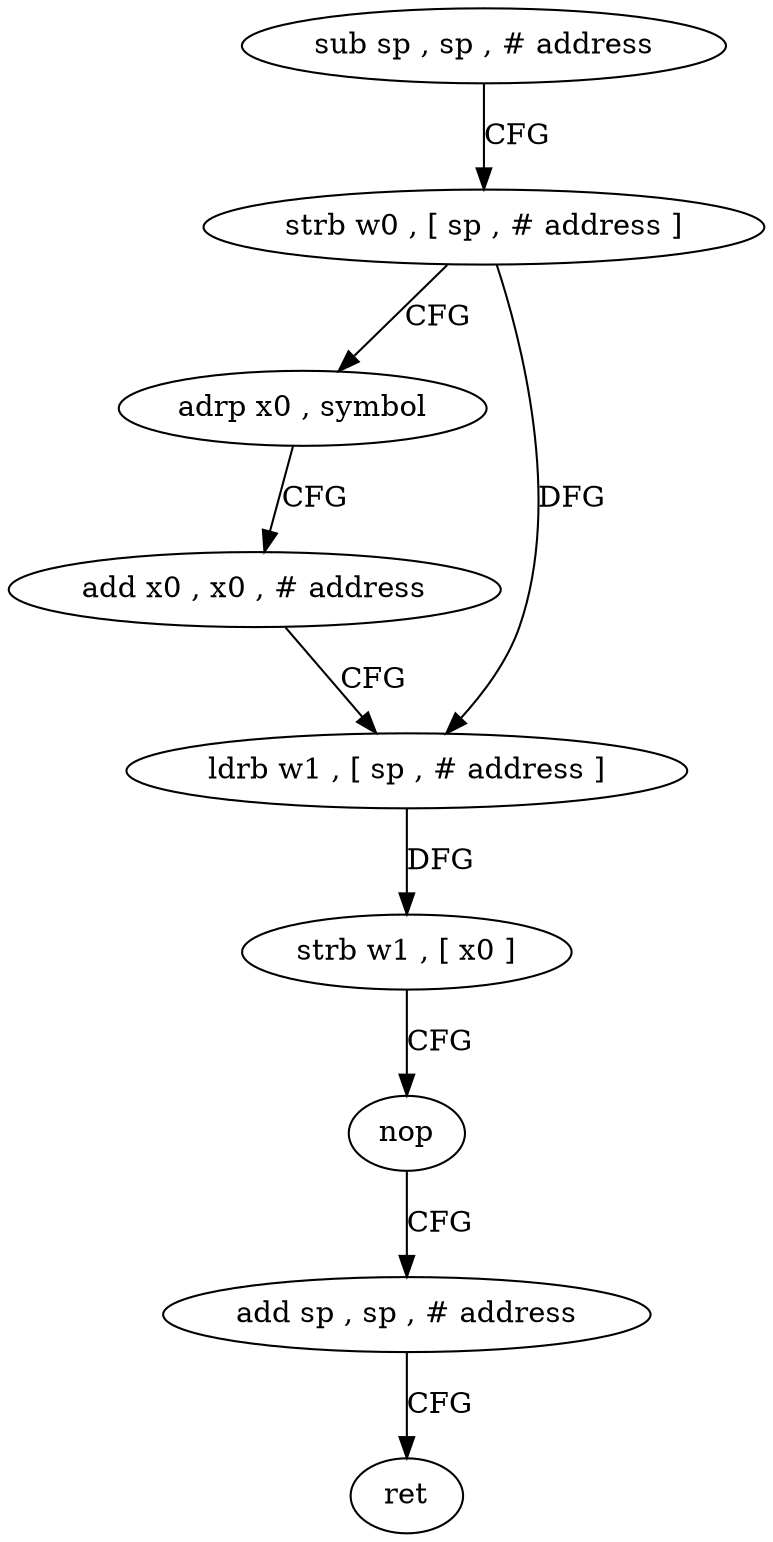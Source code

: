 digraph "func" {
"4202196" [label = "sub sp , sp , # address" ]
"4202200" [label = "strb w0 , [ sp , # address ]" ]
"4202204" [label = "adrp x0 , symbol" ]
"4202208" [label = "add x0 , x0 , # address" ]
"4202212" [label = "ldrb w1 , [ sp , # address ]" ]
"4202216" [label = "strb w1 , [ x0 ]" ]
"4202220" [label = "nop" ]
"4202224" [label = "add sp , sp , # address" ]
"4202228" [label = "ret" ]
"4202196" -> "4202200" [ label = "CFG" ]
"4202200" -> "4202204" [ label = "CFG" ]
"4202200" -> "4202212" [ label = "DFG" ]
"4202204" -> "4202208" [ label = "CFG" ]
"4202208" -> "4202212" [ label = "CFG" ]
"4202212" -> "4202216" [ label = "DFG" ]
"4202216" -> "4202220" [ label = "CFG" ]
"4202220" -> "4202224" [ label = "CFG" ]
"4202224" -> "4202228" [ label = "CFG" ]
}
